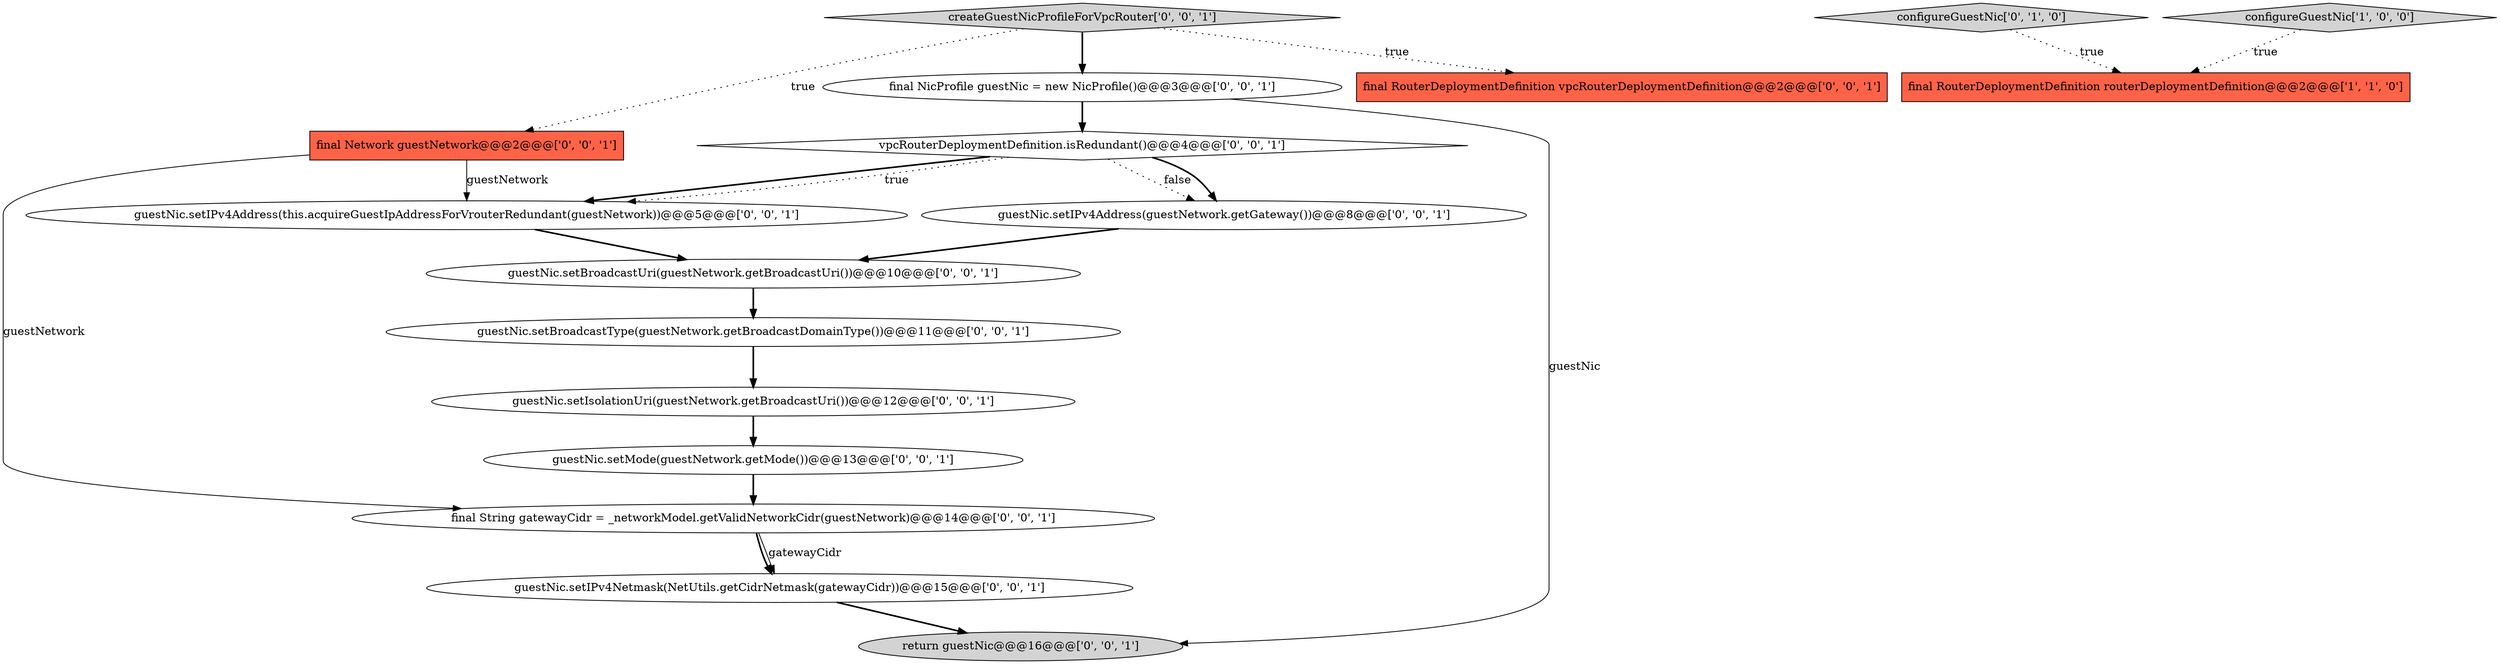 digraph {
9 [style = filled, label = "guestNic.setIsolationUri(guestNetwork.getBroadcastUri())@@@12@@@['0', '0', '1']", fillcolor = white, shape = ellipse image = "AAA0AAABBB3BBB"];
5 [style = filled, label = "guestNic.setBroadcastType(guestNetwork.getBroadcastDomainType())@@@11@@@['0', '0', '1']", fillcolor = white, shape = ellipse image = "AAA0AAABBB3BBB"];
8 [style = filled, label = "final String gatewayCidr = _networkModel.getValidNetworkCidr(guestNetwork)@@@14@@@['0', '0', '1']", fillcolor = white, shape = ellipse image = "AAA0AAABBB3BBB"];
11 [style = filled, label = "final Network guestNetwork@@@2@@@['0', '0', '1']", fillcolor = tomato, shape = box image = "AAA0AAABBB3BBB"];
0 [style = filled, label = "final RouterDeploymentDefinition routerDeploymentDefinition@@@2@@@['1', '1', '0']", fillcolor = tomato, shape = box image = "AAA0AAABBB1BBB"];
14 [style = filled, label = "final NicProfile guestNic = new NicProfile()@@@3@@@['0', '0', '1']", fillcolor = white, shape = ellipse image = "AAA0AAABBB3BBB"];
2 [style = filled, label = "configureGuestNic['0', '1', '0']", fillcolor = lightgray, shape = diamond image = "AAA0AAABBB2BBB"];
12 [style = filled, label = "guestNic.setIPv4Netmask(NetUtils.getCidrNetmask(gatewayCidr))@@@15@@@['0', '0', '1']", fillcolor = white, shape = ellipse image = "AAA0AAABBB3BBB"];
13 [style = filled, label = "createGuestNicProfileForVpcRouter['0', '0', '1']", fillcolor = lightgray, shape = diamond image = "AAA0AAABBB3BBB"];
15 [style = filled, label = "guestNic.setIPv4Address(this.acquireGuestIpAddressForVrouterRedundant(guestNetwork))@@@5@@@['0', '0', '1']", fillcolor = white, shape = ellipse image = "AAA0AAABBB3BBB"];
10 [style = filled, label = "guestNic.setMode(guestNetwork.getMode())@@@13@@@['0', '0', '1']", fillcolor = white, shape = ellipse image = "AAA0AAABBB3BBB"];
16 [style = filled, label = "vpcRouterDeploymentDefinition.isRedundant()@@@4@@@['0', '0', '1']", fillcolor = white, shape = diamond image = "AAA0AAABBB3BBB"];
3 [style = filled, label = "guestNic.setIPv4Address(guestNetwork.getGateway())@@@8@@@['0', '0', '1']", fillcolor = white, shape = ellipse image = "AAA0AAABBB3BBB"];
7 [style = filled, label = "final RouterDeploymentDefinition vpcRouterDeploymentDefinition@@@2@@@['0', '0', '1']", fillcolor = tomato, shape = box image = "AAA0AAABBB3BBB"];
1 [style = filled, label = "configureGuestNic['1', '0', '0']", fillcolor = lightgray, shape = diamond image = "AAA0AAABBB1BBB"];
6 [style = filled, label = "guestNic.setBroadcastUri(guestNetwork.getBroadcastUri())@@@10@@@['0', '0', '1']", fillcolor = white, shape = ellipse image = "AAA0AAABBB3BBB"];
4 [style = filled, label = "return guestNic@@@16@@@['0', '0', '1']", fillcolor = lightgray, shape = ellipse image = "AAA0AAABBB3BBB"];
16->3 [style = dotted, label="false"];
14->16 [style = bold, label=""];
8->12 [style = bold, label=""];
1->0 [style = dotted, label="true"];
12->4 [style = bold, label=""];
13->11 [style = dotted, label="true"];
14->4 [style = solid, label="guestNic"];
10->8 [style = bold, label=""];
16->15 [style = bold, label=""];
5->9 [style = bold, label=""];
16->15 [style = dotted, label="true"];
15->6 [style = bold, label=""];
11->15 [style = solid, label="guestNetwork"];
3->6 [style = bold, label=""];
16->3 [style = bold, label=""];
6->5 [style = bold, label=""];
11->8 [style = solid, label="guestNetwork"];
2->0 [style = dotted, label="true"];
13->14 [style = bold, label=""];
8->12 [style = solid, label="gatewayCidr"];
13->7 [style = dotted, label="true"];
9->10 [style = bold, label=""];
}
